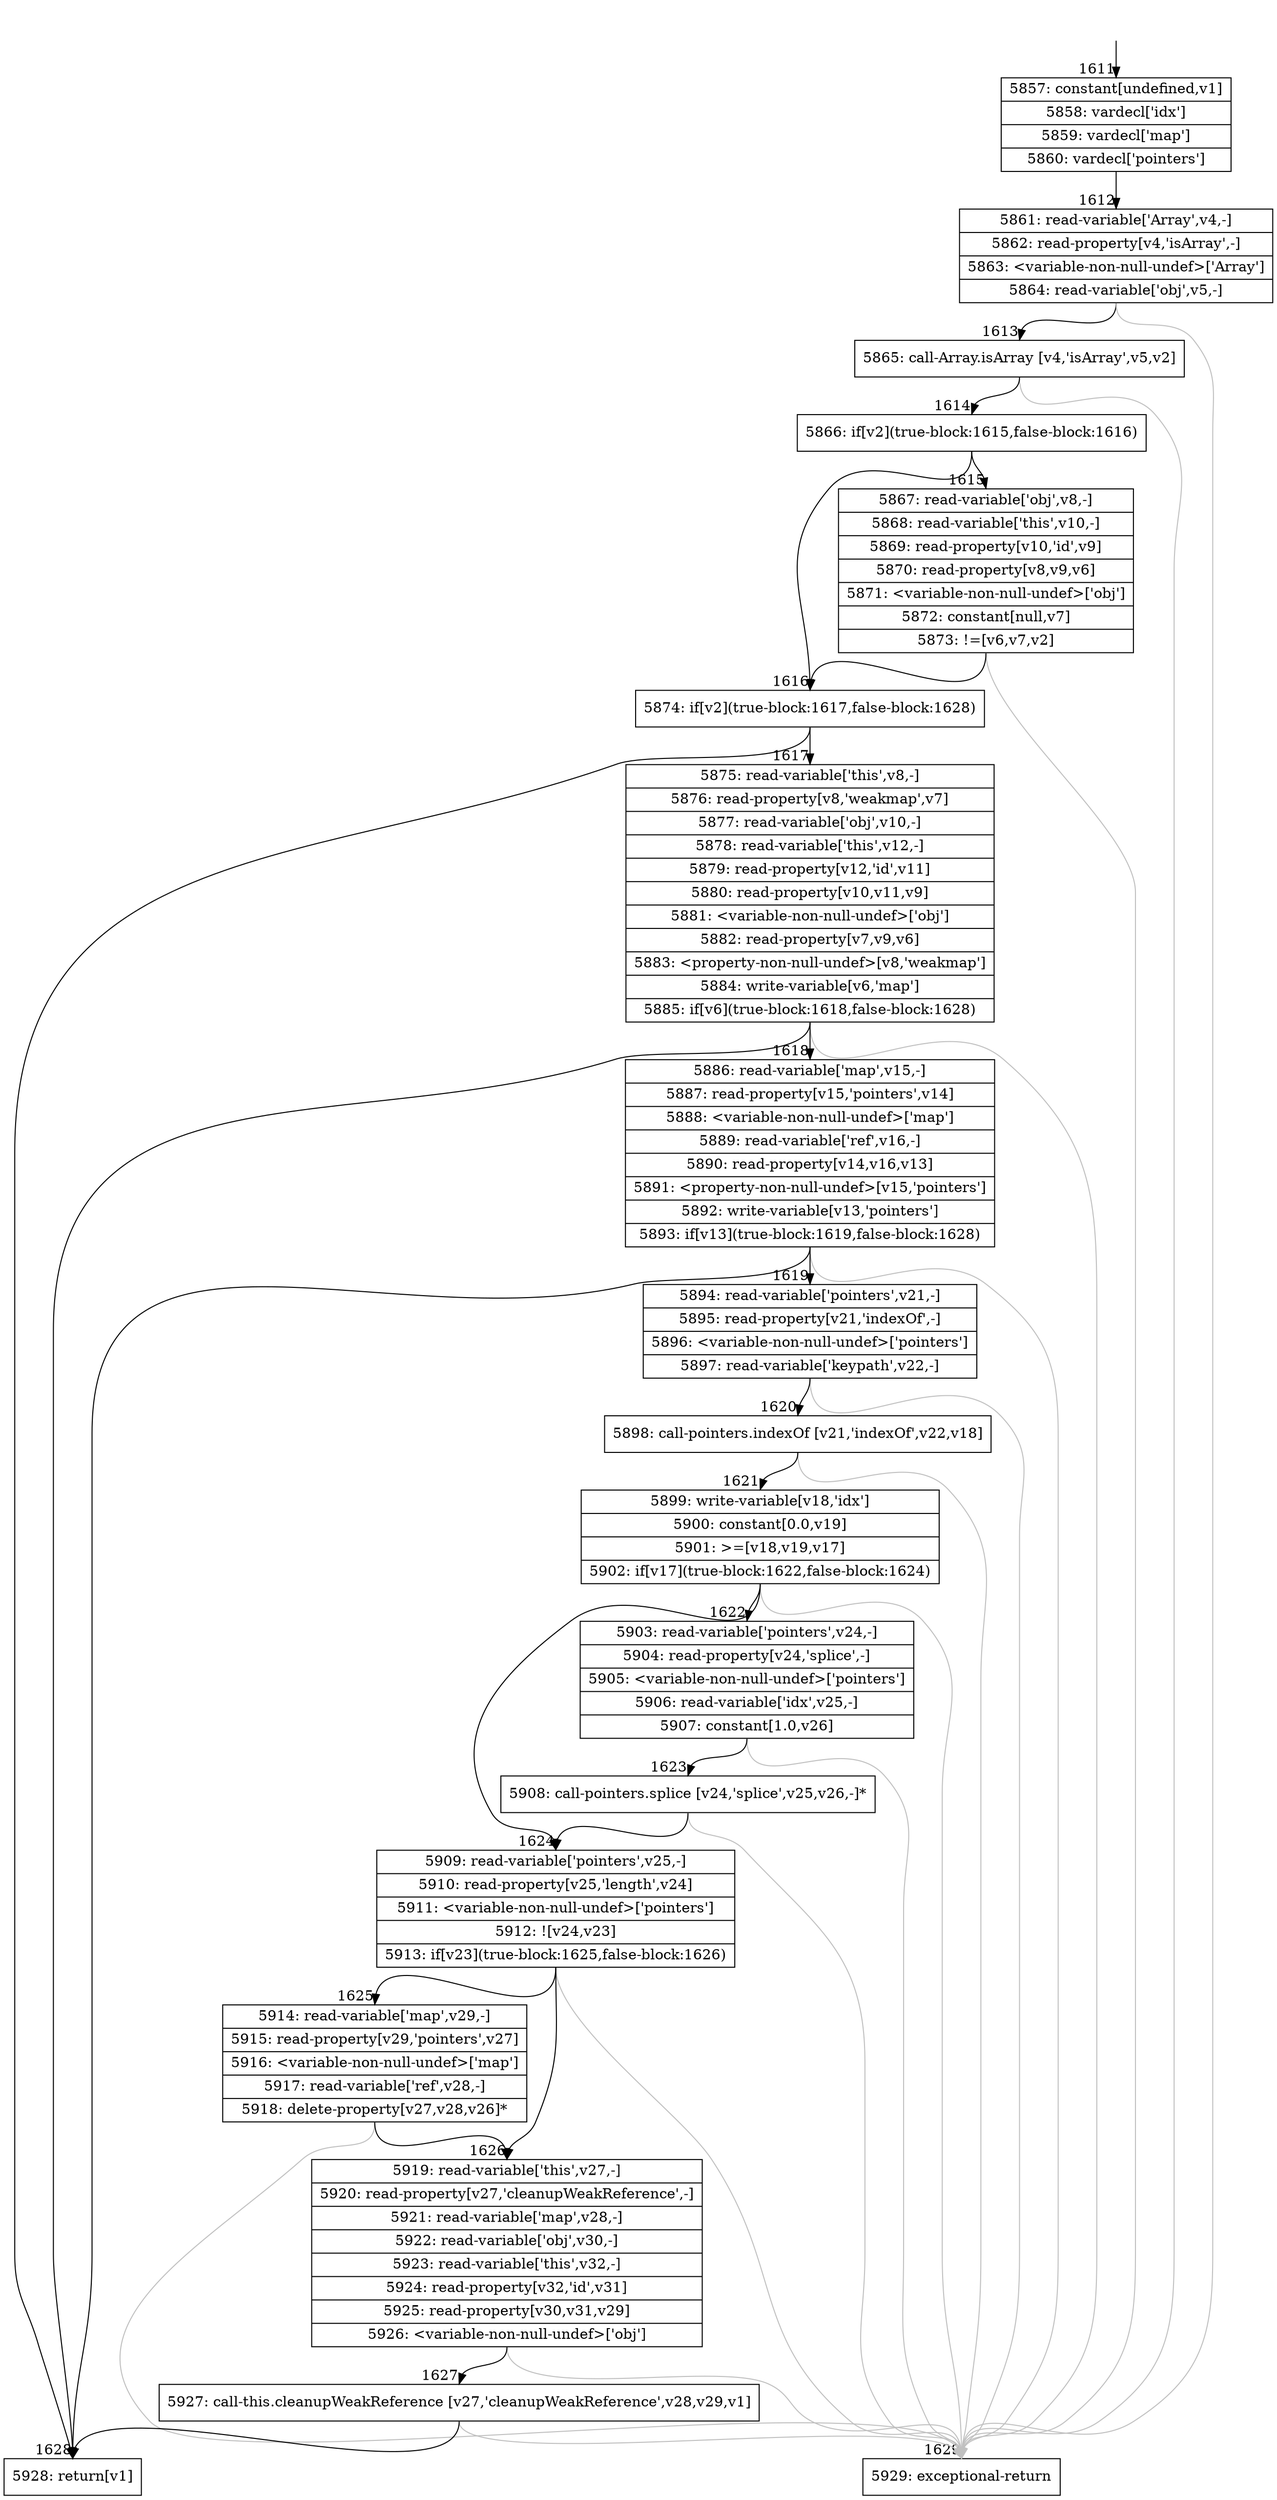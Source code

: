 digraph {
rankdir="TD"
BB_entry120[shape=none,label=""];
BB_entry120 -> BB1611 [tailport=s, headport=n, headlabel="    1611"]
BB1611 [shape=record label="{5857: constant[undefined,v1]|5858: vardecl['idx']|5859: vardecl['map']|5860: vardecl['pointers']}" ] 
BB1611 -> BB1612 [tailport=s, headport=n, headlabel="      1612"]
BB1612 [shape=record label="{5861: read-variable['Array',v4,-]|5862: read-property[v4,'isArray',-]|5863: \<variable-non-null-undef\>['Array']|5864: read-variable['obj',v5,-]}" ] 
BB1612 -> BB1613 [tailport=s, headport=n, headlabel="      1613"]
BB1612 -> BB1629 [tailport=s, headport=n, color=gray, headlabel="      1629"]
BB1613 [shape=record label="{5865: call-Array.isArray [v4,'isArray',v5,v2]}" ] 
BB1613 -> BB1614 [tailport=s, headport=n, headlabel="      1614"]
BB1613 -> BB1629 [tailport=s, headport=n, color=gray]
BB1614 [shape=record label="{5866: if[v2](true-block:1615,false-block:1616)}" ] 
BB1614 -> BB1616 [tailport=s, headport=n, headlabel="      1616"]
BB1614 -> BB1615 [tailport=s, headport=n, headlabel="      1615"]
BB1615 [shape=record label="{5867: read-variable['obj',v8,-]|5868: read-variable['this',v10,-]|5869: read-property[v10,'id',v9]|5870: read-property[v8,v9,v6]|5871: \<variable-non-null-undef\>['obj']|5872: constant[null,v7]|5873: !=[v6,v7,v2]}" ] 
BB1615 -> BB1616 [tailport=s, headport=n]
BB1615 -> BB1629 [tailport=s, headport=n, color=gray]
BB1616 [shape=record label="{5874: if[v2](true-block:1617,false-block:1628)}" ] 
BB1616 -> BB1617 [tailport=s, headport=n, headlabel="      1617"]
BB1616 -> BB1628 [tailport=s, headport=n, headlabel="      1628"]
BB1617 [shape=record label="{5875: read-variable['this',v8,-]|5876: read-property[v8,'weakmap',v7]|5877: read-variable['obj',v10,-]|5878: read-variable['this',v12,-]|5879: read-property[v12,'id',v11]|5880: read-property[v10,v11,v9]|5881: \<variable-non-null-undef\>['obj']|5882: read-property[v7,v9,v6]|5883: \<property-non-null-undef\>[v8,'weakmap']|5884: write-variable[v6,'map']|5885: if[v6](true-block:1618,false-block:1628)}" ] 
BB1617 -> BB1618 [tailport=s, headport=n, headlabel="      1618"]
BB1617 -> BB1628 [tailport=s, headport=n]
BB1617 -> BB1629 [tailport=s, headport=n, color=gray]
BB1618 [shape=record label="{5886: read-variable['map',v15,-]|5887: read-property[v15,'pointers',v14]|5888: \<variable-non-null-undef\>['map']|5889: read-variable['ref',v16,-]|5890: read-property[v14,v16,v13]|5891: \<property-non-null-undef\>[v15,'pointers']|5892: write-variable[v13,'pointers']|5893: if[v13](true-block:1619,false-block:1628)}" ] 
BB1618 -> BB1619 [tailport=s, headport=n, headlabel="      1619"]
BB1618 -> BB1628 [tailport=s, headport=n]
BB1618 -> BB1629 [tailport=s, headport=n, color=gray]
BB1619 [shape=record label="{5894: read-variable['pointers',v21,-]|5895: read-property[v21,'indexOf',-]|5896: \<variable-non-null-undef\>['pointers']|5897: read-variable['keypath',v22,-]}" ] 
BB1619 -> BB1620 [tailport=s, headport=n, headlabel="      1620"]
BB1619 -> BB1629 [tailport=s, headport=n, color=gray]
BB1620 [shape=record label="{5898: call-pointers.indexOf [v21,'indexOf',v22,v18]}" ] 
BB1620 -> BB1621 [tailport=s, headport=n, headlabel="      1621"]
BB1620 -> BB1629 [tailport=s, headport=n, color=gray]
BB1621 [shape=record label="{5899: write-variable[v18,'idx']|5900: constant[0.0,v19]|5901: \>=[v18,v19,v17]|5902: if[v17](true-block:1622,false-block:1624)}" ] 
BB1621 -> BB1622 [tailport=s, headport=n, headlabel="      1622"]
BB1621 -> BB1624 [tailport=s, headport=n, headlabel="      1624"]
BB1621 -> BB1629 [tailport=s, headport=n, color=gray]
BB1622 [shape=record label="{5903: read-variable['pointers',v24,-]|5904: read-property[v24,'splice',-]|5905: \<variable-non-null-undef\>['pointers']|5906: read-variable['idx',v25,-]|5907: constant[1.0,v26]}" ] 
BB1622 -> BB1623 [tailport=s, headport=n, headlabel="      1623"]
BB1622 -> BB1629 [tailport=s, headport=n, color=gray]
BB1623 [shape=record label="{5908: call-pointers.splice [v24,'splice',v25,v26,-]*}" ] 
BB1623 -> BB1624 [tailport=s, headport=n]
BB1623 -> BB1629 [tailport=s, headport=n, color=gray]
BB1624 [shape=record label="{5909: read-variable['pointers',v25,-]|5910: read-property[v25,'length',v24]|5911: \<variable-non-null-undef\>['pointers']|5912: ![v24,v23]|5913: if[v23](true-block:1625,false-block:1626)}" ] 
BB1624 -> BB1625 [tailport=s, headport=n, headlabel="      1625"]
BB1624 -> BB1626 [tailport=s, headport=n, headlabel="      1626"]
BB1624 -> BB1629 [tailport=s, headport=n, color=gray]
BB1625 [shape=record label="{5914: read-variable['map',v29,-]|5915: read-property[v29,'pointers',v27]|5916: \<variable-non-null-undef\>['map']|5917: read-variable['ref',v28,-]|5918: delete-property[v27,v28,v26]*}" ] 
BB1625 -> BB1626 [tailport=s, headport=n]
BB1625 -> BB1629 [tailport=s, headport=n, color=gray]
BB1626 [shape=record label="{5919: read-variable['this',v27,-]|5920: read-property[v27,'cleanupWeakReference',-]|5921: read-variable['map',v28,-]|5922: read-variable['obj',v30,-]|5923: read-variable['this',v32,-]|5924: read-property[v32,'id',v31]|5925: read-property[v30,v31,v29]|5926: \<variable-non-null-undef\>['obj']}" ] 
BB1626 -> BB1627 [tailport=s, headport=n, headlabel="      1627"]
BB1626 -> BB1629 [tailport=s, headport=n, color=gray]
BB1627 [shape=record label="{5927: call-this.cleanupWeakReference [v27,'cleanupWeakReference',v28,v29,v1]}" ] 
BB1627 -> BB1628 [tailport=s, headport=n]
BB1627 -> BB1629 [tailport=s, headport=n, color=gray]
BB1628 [shape=record label="{5928: return[v1]}" ] 
BB1629 [shape=record label="{5929: exceptional-return}" ] 
//#$~ 1298
}
